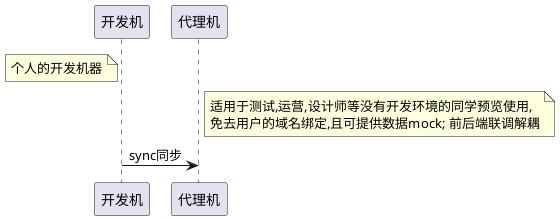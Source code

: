 @startuml

note left of 开发机: 个人的开发机器
note right of 代理机:适用于测试,运营,设计师等没有开发环境的同学预览使用,\n免去用户的域名绑定,且可提供数据mock; 前后端联调解耦

开发机 -> 代理机: sync同步

@enduml